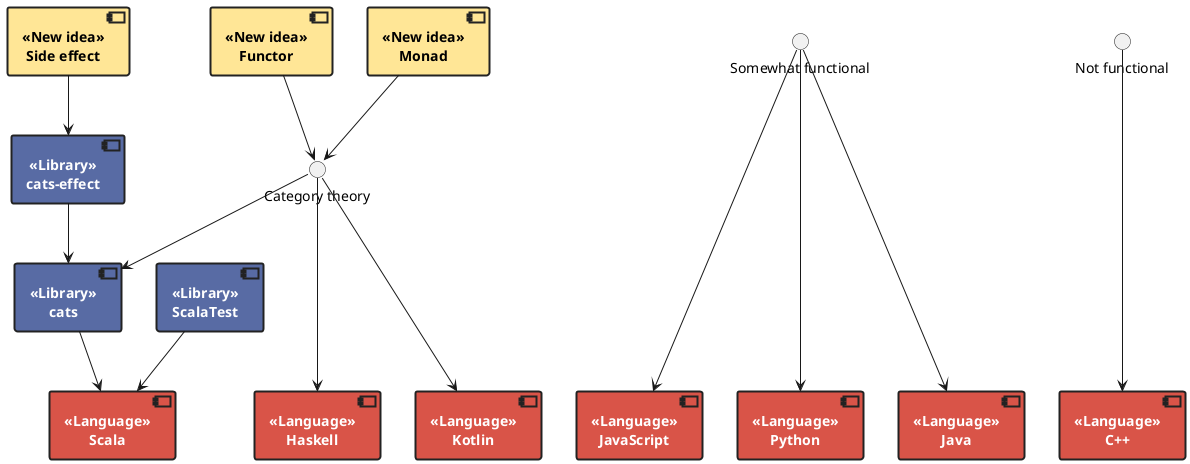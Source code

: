 @startuml

skinparam defaultTextAlignment center

skinparam component {
  fontStyle bold
  fontColor white
  backgroundColor #586ba4
  borderColor #222
  borderThickness 2
}

skinparam component<< New idea >> {
  fontColor black
  backgroundColor #ffe696
}

skinparam component<< Language >> {
  fontColor white
  backgroundColor #d95448
}

component scala as "Scala" << Language >>

component cats as "cats" << Library >>
component scalatest as "ScalaTest" << Library >>

cats --> scala
scalatest --> scala

component cats_effect as "cats-effect" << Library >>
cats_effect --> cats

component functor as "Functor" << New idea >>
component monad as "Monad" << New idea >>

component side_effect as "Side effect" << New idea >>
side_effect --> cats_effect

interface category_theory as "Category theory"

functor --> category_theory
monad --> category_theory

component haskell as "Haskell" << Language >>
component kotlin as "Kotlin" << Language >>

category_theory --> cats
category_theory ---> haskell
category_theory ---> kotlin

interface kinda_functional as "Somewhat functional"
component javascript as "JavaScript" << Language >>
component python as "Python" << Language >>
component java as "Java" << Language >>
kinda_functional ----> javascript
kinda_functional ----> python
kinda_functional ----> java

interface not_functional as "Not functional"
component cpp as "C++" << Language >>
not_functional ----> cpp

@enduml
